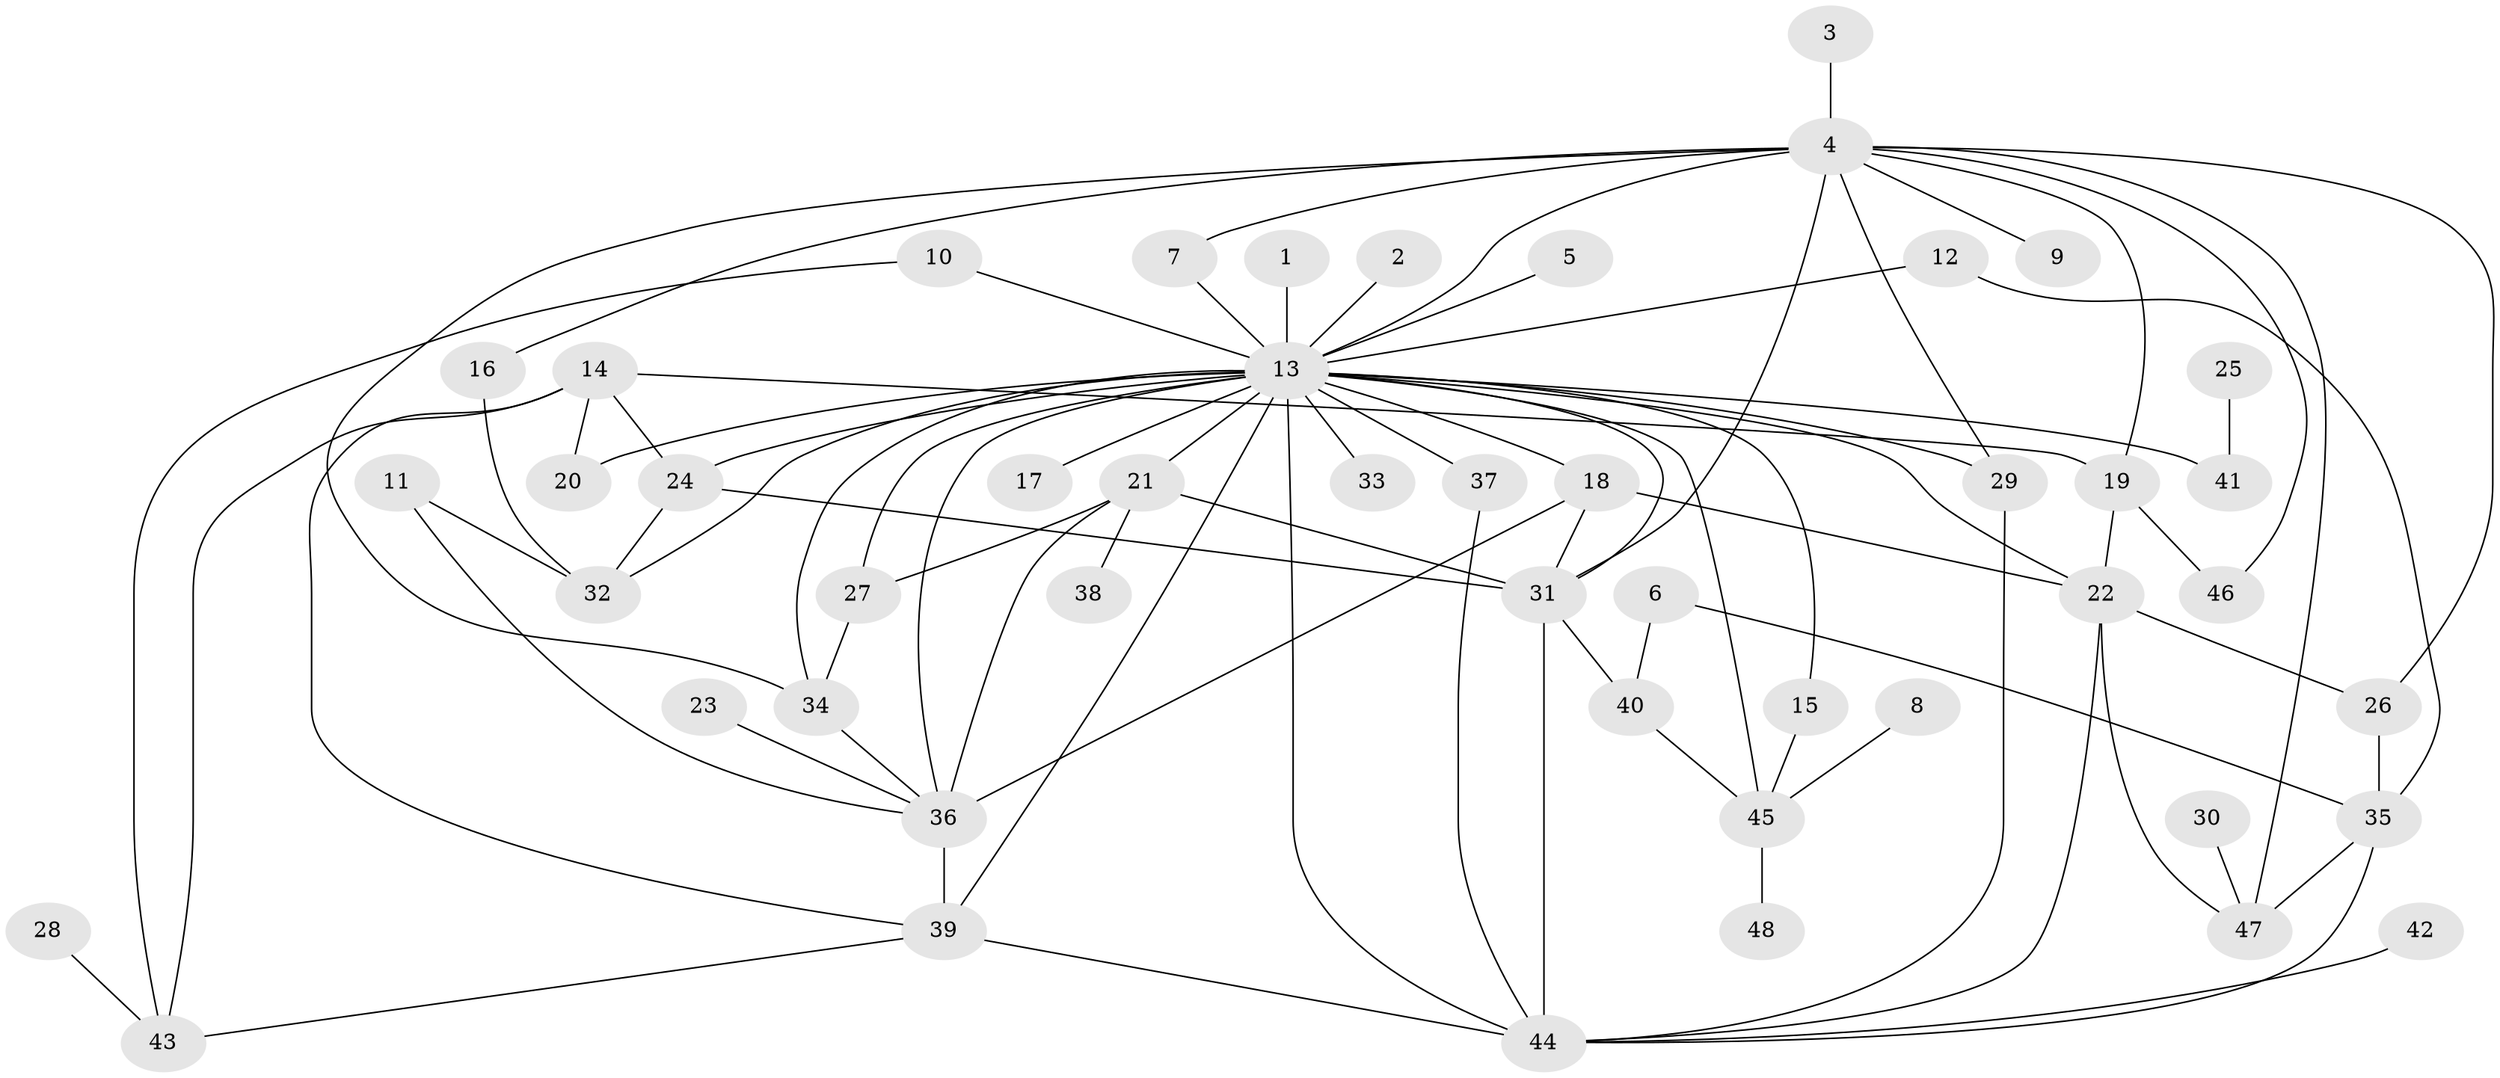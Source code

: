 // original degree distribution, {37: 0.008333333333333333, 17: 0.008333333333333333, 6: 0.05, 1: 0.4583333333333333, 3: 0.13333333333333333, 12: 0.008333333333333333, 7: 0.008333333333333333, 2: 0.175, 4: 0.09166666666666666, 5: 0.041666666666666664, 9: 0.008333333333333333, 8: 0.008333333333333333}
// Generated by graph-tools (version 1.1) at 2025/36/03/04/25 23:36:58]
// undirected, 48 vertices, 84 edges
graph export_dot {
  node [color=gray90,style=filled];
  1;
  2;
  3;
  4;
  5;
  6;
  7;
  8;
  9;
  10;
  11;
  12;
  13;
  14;
  15;
  16;
  17;
  18;
  19;
  20;
  21;
  22;
  23;
  24;
  25;
  26;
  27;
  28;
  29;
  30;
  31;
  32;
  33;
  34;
  35;
  36;
  37;
  38;
  39;
  40;
  41;
  42;
  43;
  44;
  45;
  46;
  47;
  48;
  1 -- 13 [weight=1.0];
  2 -- 13 [weight=1.0];
  3 -- 4 [weight=1.0];
  4 -- 7 [weight=1.0];
  4 -- 9 [weight=1.0];
  4 -- 13 [weight=1.0];
  4 -- 16 [weight=1.0];
  4 -- 19 [weight=1.0];
  4 -- 26 [weight=1.0];
  4 -- 29 [weight=1.0];
  4 -- 31 [weight=2.0];
  4 -- 34 [weight=1.0];
  4 -- 46 [weight=1.0];
  4 -- 47 [weight=1.0];
  5 -- 13 [weight=1.0];
  6 -- 35 [weight=1.0];
  6 -- 40 [weight=1.0];
  7 -- 13 [weight=1.0];
  8 -- 45 [weight=1.0];
  10 -- 13 [weight=1.0];
  10 -- 43 [weight=1.0];
  11 -- 32 [weight=1.0];
  11 -- 36 [weight=1.0];
  12 -- 13 [weight=1.0];
  12 -- 35 [weight=1.0];
  13 -- 15 [weight=1.0];
  13 -- 17 [weight=1.0];
  13 -- 18 [weight=1.0];
  13 -- 20 [weight=1.0];
  13 -- 21 [weight=1.0];
  13 -- 22 [weight=1.0];
  13 -- 24 [weight=1.0];
  13 -- 27 [weight=2.0];
  13 -- 29 [weight=1.0];
  13 -- 31 [weight=1.0];
  13 -- 32 [weight=1.0];
  13 -- 33 [weight=1.0];
  13 -- 34 [weight=2.0];
  13 -- 36 [weight=1.0];
  13 -- 37 [weight=2.0];
  13 -- 39 [weight=1.0];
  13 -- 41 [weight=1.0];
  13 -- 44 [weight=2.0];
  13 -- 45 [weight=1.0];
  14 -- 19 [weight=1.0];
  14 -- 20 [weight=1.0];
  14 -- 24 [weight=1.0];
  14 -- 39 [weight=1.0];
  14 -- 43 [weight=1.0];
  15 -- 45 [weight=1.0];
  16 -- 32 [weight=1.0];
  18 -- 22 [weight=1.0];
  18 -- 31 [weight=1.0];
  18 -- 36 [weight=2.0];
  19 -- 22 [weight=1.0];
  19 -- 46 [weight=1.0];
  21 -- 27 [weight=1.0];
  21 -- 31 [weight=1.0];
  21 -- 36 [weight=1.0];
  21 -- 38 [weight=1.0];
  22 -- 26 [weight=1.0];
  22 -- 44 [weight=1.0];
  22 -- 47 [weight=1.0];
  23 -- 36 [weight=1.0];
  24 -- 31 [weight=1.0];
  24 -- 32 [weight=1.0];
  25 -- 41 [weight=1.0];
  26 -- 35 [weight=1.0];
  27 -- 34 [weight=1.0];
  28 -- 43 [weight=1.0];
  29 -- 44 [weight=1.0];
  30 -- 47 [weight=1.0];
  31 -- 40 [weight=2.0];
  31 -- 44 [weight=2.0];
  34 -- 36 [weight=1.0];
  35 -- 44 [weight=1.0];
  35 -- 47 [weight=2.0];
  36 -- 39 [weight=1.0];
  37 -- 44 [weight=1.0];
  39 -- 43 [weight=1.0];
  39 -- 44 [weight=1.0];
  40 -- 45 [weight=1.0];
  42 -- 44 [weight=1.0];
  45 -- 48 [weight=1.0];
}
